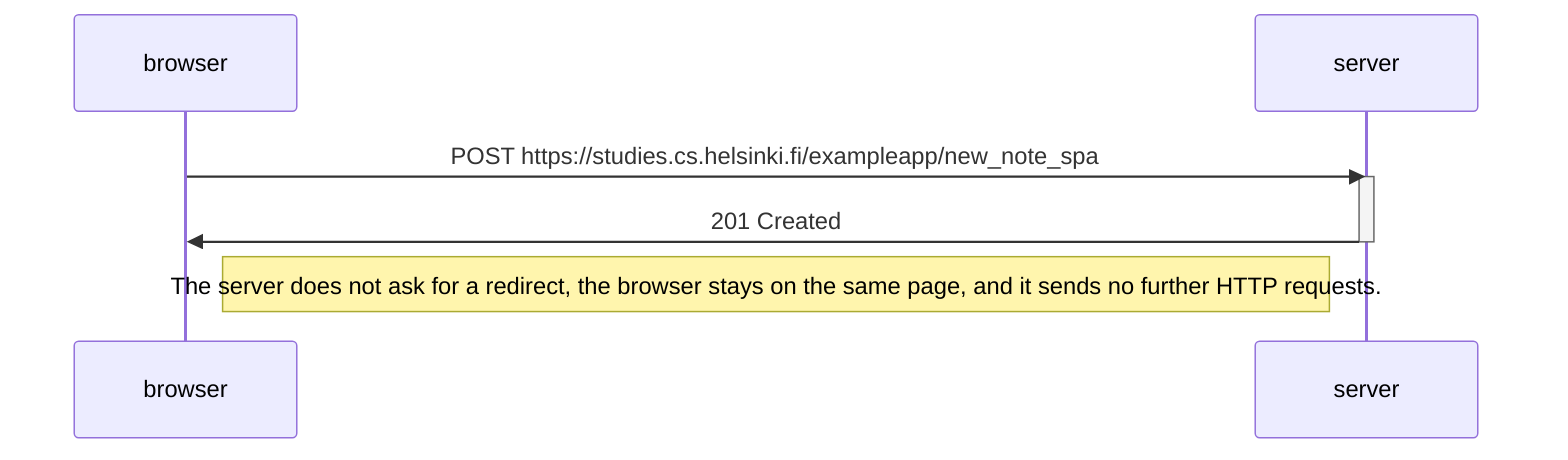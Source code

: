 sequenceDiagram

    participant browser
    participant server

    browser->>server: POST https://studies.cs.helsinki.fi/exampleapp/new_note_spa
    activate server
    server->>browser: 201 Created
    deactivate server

    note right of browser: The server does not ask for a redirect, the browser stays on the same page, and it sends no further HTTP requests.